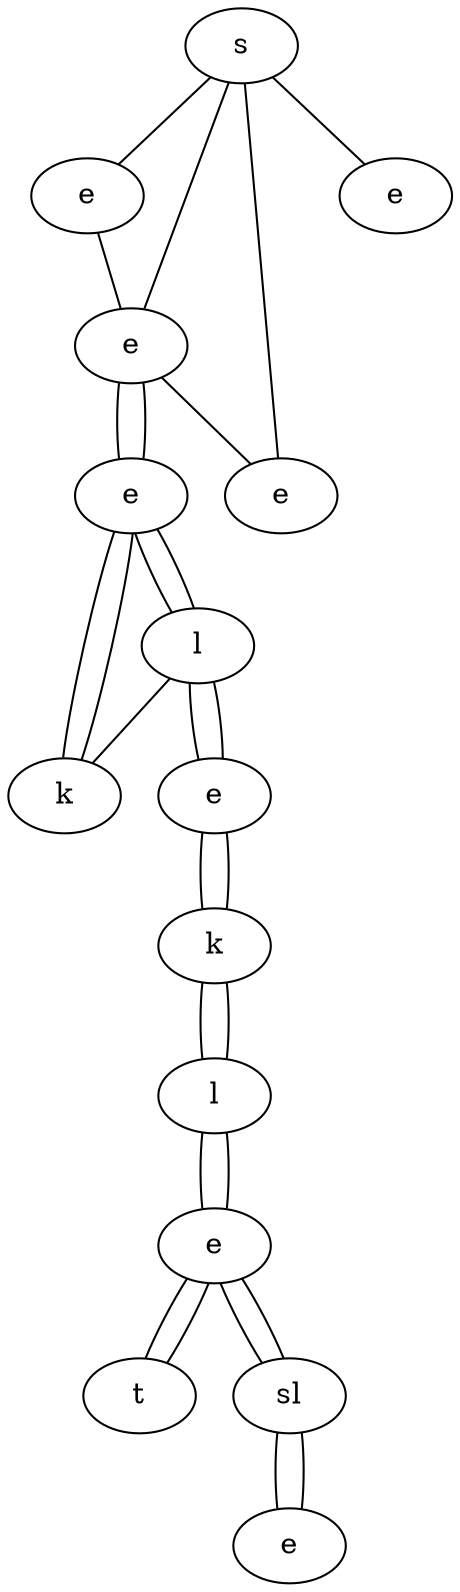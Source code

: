 graph {
cHyT[label="s"]
tJVs[label="e"]
ERkU[label="e"]
geaq[label="e"]
OEzn[label="e"]
jmrH[label="e"]
qmhW[label="l"]
MxNz[label="k"]
eXit[label="e"]
IlaF[label="k"]
OjVK[label="l"]
xjyx[label="e"]
iqyo[label="t"]
JrVx[label="sl"]
LJoR[label="e"]
cHyT -- tJVs
cHyT -- ERkU
cHyT -- geaq
cHyT -- OEzn
tJVs -- ERkU
ERkU -- jmrH
ERkU -- geaq
ERkU -- jmrH
jmrH -- qmhW
jmrH -- MxNz
jmrH -- qmhW
jmrH -- MxNz
qmhW -- MxNz
qmhW -- eXit
qmhW -- eXit
eXit -- IlaF
eXit -- IlaF
IlaF -- OjVK
IlaF -- OjVK
OjVK -- xjyx
OjVK -- xjyx
xjyx -- iqyo
xjyx -- JrVx
xjyx -- iqyo
xjyx -- JrVx
JrVx -- LJoR
JrVx -- LJoR
}
